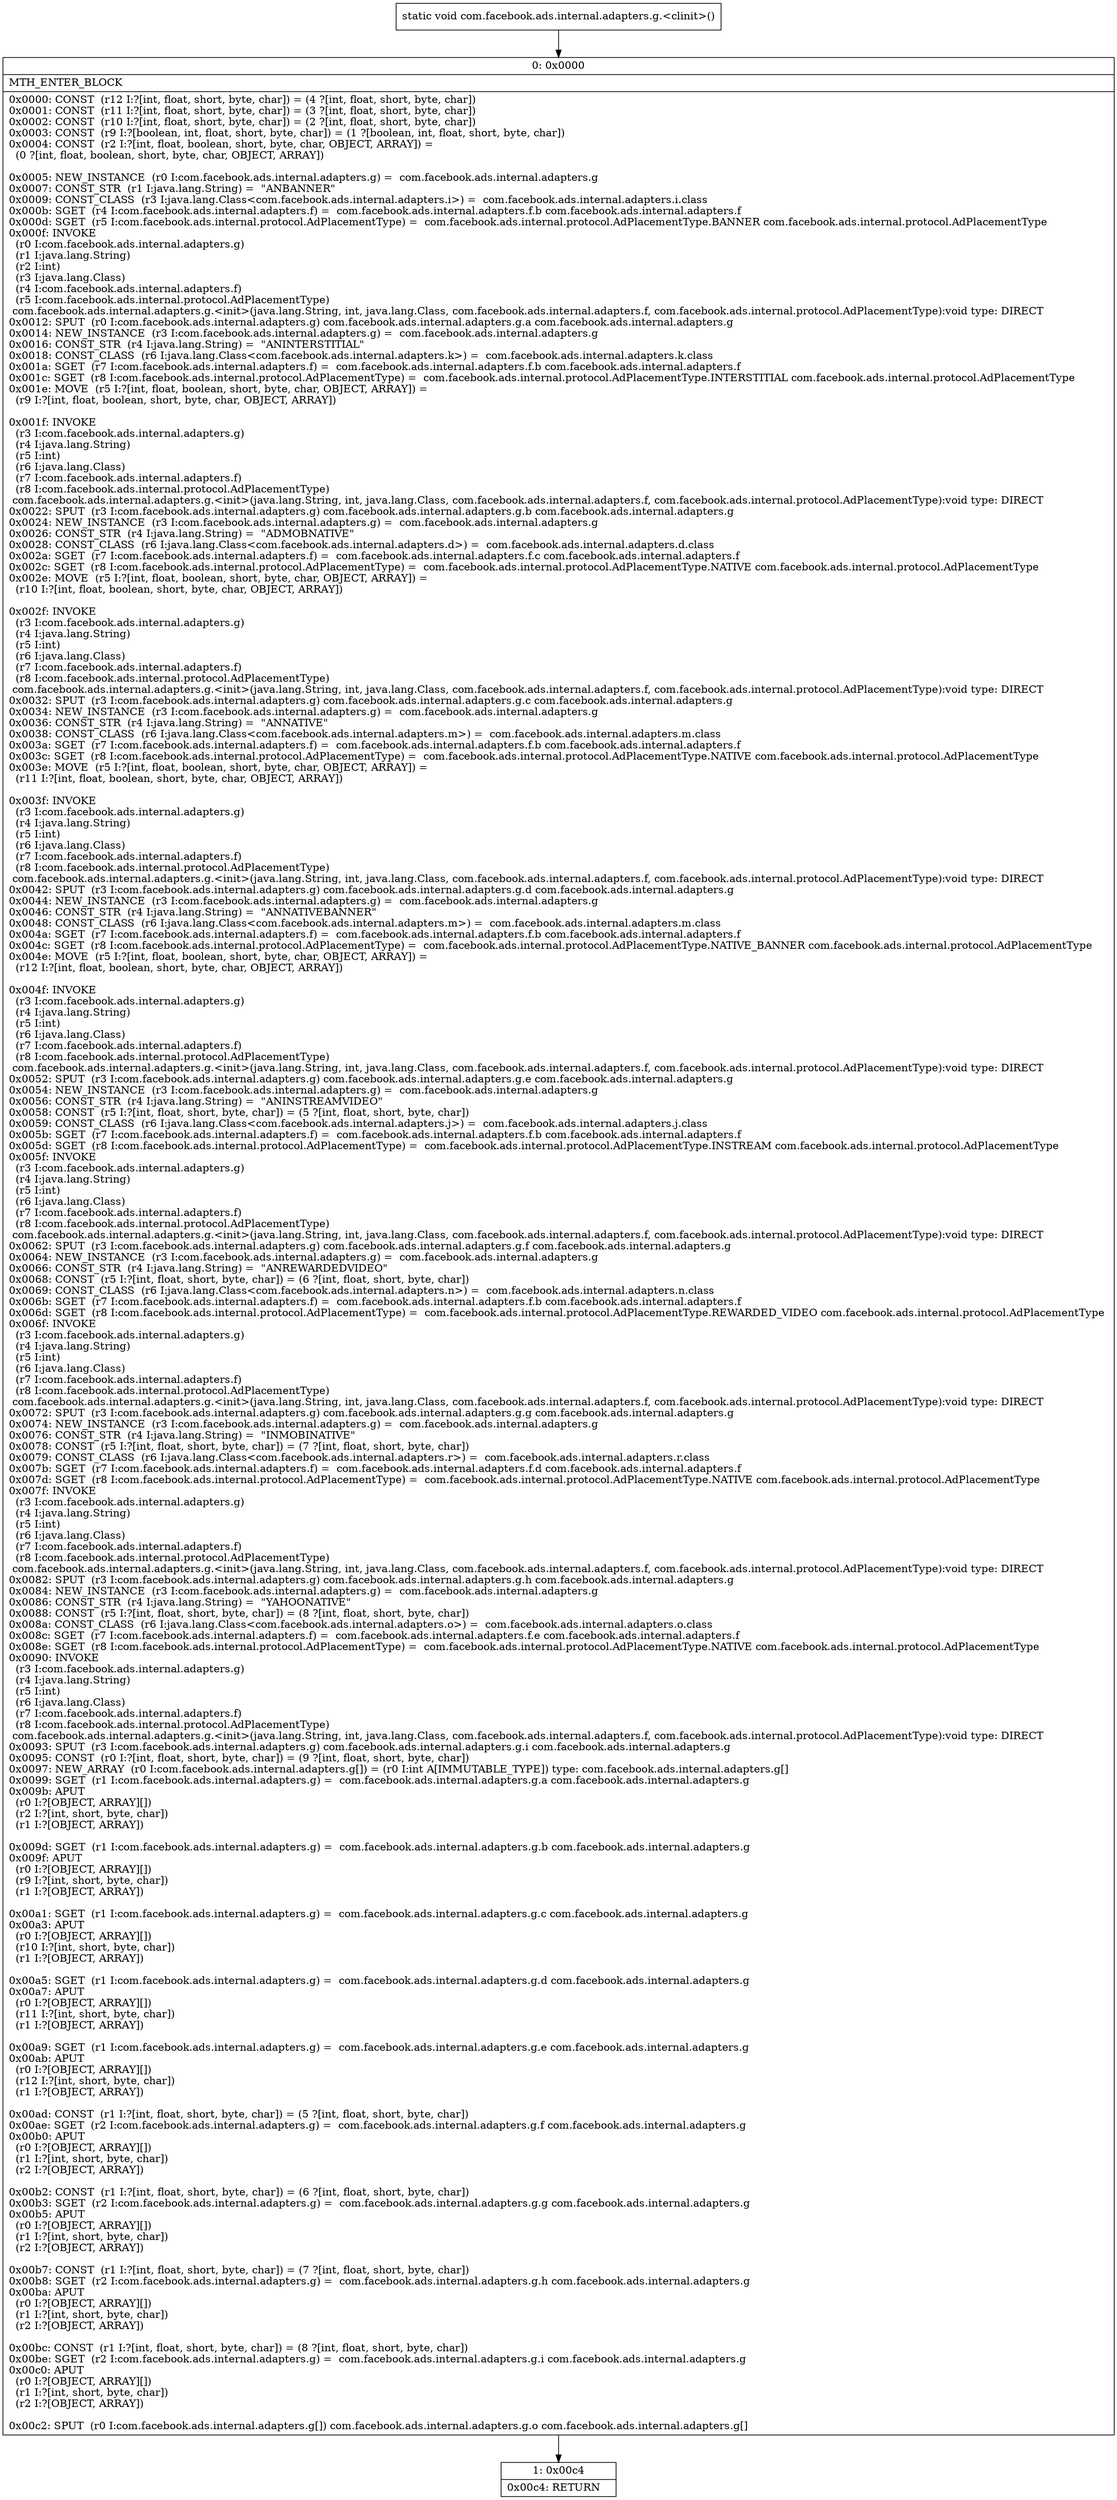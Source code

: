 digraph "CFG forcom.facebook.ads.internal.adapters.g.\<clinit\>()V" {
Node_0 [shape=record,label="{0\:\ 0x0000|MTH_ENTER_BLOCK\l|0x0000: CONST  (r12 I:?[int, float, short, byte, char]) = (4 ?[int, float, short, byte, char]) \l0x0001: CONST  (r11 I:?[int, float, short, byte, char]) = (3 ?[int, float, short, byte, char]) \l0x0002: CONST  (r10 I:?[int, float, short, byte, char]) = (2 ?[int, float, short, byte, char]) \l0x0003: CONST  (r9 I:?[boolean, int, float, short, byte, char]) = (1 ?[boolean, int, float, short, byte, char]) \l0x0004: CONST  (r2 I:?[int, float, boolean, short, byte, char, OBJECT, ARRAY]) = \l  (0 ?[int, float, boolean, short, byte, char, OBJECT, ARRAY])\l \l0x0005: NEW_INSTANCE  (r0 I:com.facebook.ads.internal.adapters.g) =  com.facebook.ads.internal.adapters.g \l0x0007: CONST_STR  (r1 I:java.lang.String) =  \"ANBANNER\" \l0x0009: CONST_CLASS  (r3 I:java.lang.Class\<com.facebook.ads.internal.adapters.i\>) =  com.facebook.ads.internal.adapters.i.class \l0x000b: SGET  (r4 I:com.facebook.ads.internal.adapters.f) =  com.facebook.ads.internal.adapters.f.b com.facebook.ads.internal.adapters.f \l0x000d: SGET  (r5 I:com.facebook.ads.internal.protocol.AdPlacementType) =  com.facebook.ads.internal.protocol.AdPlacementType.BANNER com.facebook.ads.internal.protocol.AdPlacementType \l0x000f: INVOKE  \l  (r0 I:com.facebook.ads.internal.adapters.g)\l  (r1 I:java.lang.String)\l  (r2 I:int)\l  (r3 I:java.lang.Class)\l  (r4 I:com.facebook.ads.internal.adapters.f)\l  (r5 I:com.facebook.ads.internal.protocol.AdPlacementType)\l com.facebook.ads.internal.adapters.g.\<init\>(java.lang.String, int, java.lang.Class, com.facebook.ads.internal.adapters.f, com.facebook.ads.internal.protocol.AdPlacementType):void type: DIRECT \l0x0012: SPUT  (r0 I:com.facebook.ads.internal.adapters.g) com.facebook.ads.internal.adapters.g.a com.facebook.ads.internal.adapters.g \l0x0014: NEW_INSTANCE  (r3 I:com.facebook.ads.internal.adapters.g) =  com.facebook.ads.internal.adapters.g \l0x0016: CONST_STR  (r4 I:java.lang.String) =  \"ANINTERSTITIAL\" \l0x0018: CONST_CLASS  (r6 I:java.lang.Class\<com.facebook.ads.internal.adapters.k\>) =  com.facebook.ads.internal.adapters.k.class \l0x001a: SGET  (r7 I:com.facebook.ads.internal.adapters.f) =  com.facebook.ads.internal.adapters.f.b com.facebook.ads.internal.adapters.f \l0x001c: SGET  (r8 I:com.facebook.ads.internal.protocol.AdPlacementType) =  com.facebook.ads.internal.protocol.AdPlacementType.INTERSTITIAL com.facebook.ads.internal.protocol.AdPlacementType \l0x001e: MOVE  (r5 I:?[int, float, boolean, short, byte, char, OBJECT, ARRAY]) = \l  (r9 I:?[int, float, boolean, short, byte, char, OBJECT, ARRAY])\l \l0x001f: INVOKE  \l  (r3 I:com.facebook.ads.internal.adapters.g)\l  (r4 I:java.lang.String)\l  (r5 I:int)\l  (r6 I:java.lang.Class)\l  (r7 I:com.facebook.ads.internal.adapters.f)\l  (r8 I:com.facebook.ads.internal.protocol.AdPlacementType)\l com.facebook.ads.internal.adapters.g.\<init\>(java.lang.String, int, java.lang.Class, com.facebook.ads.internal.adapters.f, com.facebook.ads.internal.protocol.AdPlacementType):void type: DIRECT \l0x0022: SPUT  (r3 I:com.facebook.ads.internal.adapters.g) com.facebook.ads.internal.adapters.g.b com.facebook.ads.internal.adapters.g \l0x0024: NEW_INSTANCE  (r3 I:com.facebook.ads.internal.adapters.g) =  com.facebook.ads.internal.adapters.g \l0x0026: CONST_STR  (r4 I:java.lang.String) =  \"ADMOBNATIVE\" \l0x0028: CONST_CLASS  (r6 I:java.lang.Class\<com.facebook.ads.internal.adapters.d\>) =  com.facebook.ads.internal.adapters.d.class \l0x002a: SGET  (r7 I:com.facebook.ads.internal.adapters.f) =  com.facebook.ads.internal.adapters.f.c com.facebook.ads.internal.adapters.f \l0x002c: SGET  (r8 I:com.facebook.ads.internal.protocol.AdPlacementType) =  com.facebook.ads.internal.protocol.AdPlacementType.NATIVE com.facebook.ads.internal.protocol.AdPlacementType \l0x002e: MOVE  (r5 I:?[int, float, boolean, short, byte, char, OBJECT, ARRAY]) = \l  (r10 I:?[int, float, boolean, short, byte, char, OBJECT, ARRAY])\l \l0x002f: INVOKE  \l  (r3 I:com.facebook.ads.internal.adapters.g)\l  (r4 I:java.lang.String)\l  (r5 I:int)\l  (r6 I:java.lang.Class)\l  (r7 I:com.facebook.ads.internal.adapters.f)\l  (r8 I:com.facebook.ads.internal.protocol.AdPlacementType)\l com.facebook.ads.internal.adapters.g.\<init\>(java.lang.String, int, java.lang.Class, com.facebook.ads.internal.adapters.f, com.facebook.ads.internal.protocol.AdPlacementType):void type: DIRECT \l0x0032: SPUT  (r3 I:com.facebook.ads.internal.adapters.g) com.facebook.ads.internal.adapters.g.c com.facebook.ads.internal.adapters.g \l0x0034: NEW_INSTANCE  (r3 I:com.facebook.ads.internal.adapters.g) =  com.facebook.ads.internal.adapters.g \l0x0036: CONST_STR  (r4 I:java.lang.String) =  \"ANNATIVE\" \l0x0038: CONST_CLASS  (r6 I:java.lang.Class\<com.facebook.ads.internal.adapters.m\>) =  com.facebook.ads.internal.adapters.m.class \l0x003a: SGET  (r7 I:com.facebook.ads.internal.adapters.f) =  com.facebook.ads.internal.adapters.f.b com.facebook.ads.internal.adapters.f \l0x003c: SGET  (r8 I:com.facebook.ads.internal.protocol.AdPlacementType) =  com.facebook.ads.internal.protocol.AdPlacementType.NATIVE com.facebook.ads.internal.protocol.AdPlacementType \l0x003e: MOVE  (r5 I:?[int, float, boolean, short, byte, char, OBJECT, ARRAY]) = \l  (r11 I:?[int, float, boolean, short, byte, char, OBJECT, ARRAY])\l \l0x003f: INVOKE  \l  (r3 I:com.facebook.ads.internal.adapters.g)\l  (r4 I:java.lang.String)\l  (r5 I:int)\l  (r6 I:java.lang.Class)\l  (r7 I:com.facebook.ads.internal.adapters.f)\l  (r8 I:com.facebook.ads.internal.protocol.AdPlacementType)\l com.facebook.ads.internal.adapters.g.\<init\>(java.lang.String, int, java.lang.Class, com.facebook.ads.internal.adapters.f, com.facebook.ads.internal.protocol.AdPlacementType):void type: DIRECT \l0x0042: SPUT  (r3 I:com.facebook.ads.internal.adapters.g) com.facebook.ads.internal.adapters.g.d com.facebook.ads.internal.adapters.g \l0x0044: NEW_INSTANCE  (r3 I:com.facebook.ads.internal.adapters.g) =  com.facebook.ads.internal.adapters.g \l0x0046: CONST_STR  (r4 I:java.lang.String) =  \"ANNATIVEBANNER\" \l0x0048: CONST_CLASS  (r6 I:java.lang.Class\<com.facebook.ads.internal.adapters.m\>) =  com.facebook.ads.internal.adapters.m.class \l0x004a: SGET  (r7 I:com.facebook.ads.internal.adapters.f) =  com.facebook.ads.internal.adapters.f.b com.facebook.ads.internal.adapters.f \l0x004c: SGET  (r8 I:com.facebook.ads.internal.protocol.AdPlacementType) =  com.facebook.ads.internal.protocol.AdPlacementType.NATIVE_BANNER com.facebook.ads.internal.protocol.AdPlacementType \l0x004e: MOVE  (r5 I:?[int, float, boolean, short, byte, char, OBJECT, ARRAY]) = \l  (r12 I:?[int, float, boolean, short, byte, char, OBJECT, ARRAY])\l \l0x004f: INVOKE  \l  (r3 I:com.facebook.ads.internal.adapters.g)\l  (r4 I:java.lang.String)\l  (r5 I:int)\l  (r6 I:java.lang.Class)\l  (r7 I:com.facebook.ads.internal.adapters.f)\l  (r8 I:com.facebook.ads.internal.protocol.AdPlacementType)\l com.facebook.ads.internal.adapters.g.\<init\>(java.lang.String, int, java.lang.Class, com.facebook.ads.internal.adapters.f, com.facebook.ads.internal.protocol.AdPlacementType):void type: DIRECT \l0x0052: SPUT  (r3 I:com.facebook.ads.internal.adapters.g) com.facebook.ads.internal.adapters.g.e com.facebook.ads.internal.adapters.g \l0x0054: NEW_INSTANCE  (r3 I:com.facebook.ads.internal.adapters.g) =  com.facebook.ads.internal.adapters.g \l0x0056: CONST_STR  (r4 I:java.lang.String) =  \"ANINSTREAMVIDEO\" \l0x0058: CONST  (r5 I:?[int, float, short, byte, char]) = (5 ?[int, float, short, byte, char]) \l0x0059: CONST_CLASS  (r6 I:java.lang.Class\<com.facebook.ads.internal.adapters.j\>) =  com.facebook.ads.internal.adapters.j.class \l0x005b: SGET  (r7 I:com.facebook.ads.internal.adapters.f) =  com.facebook.ads.internal.adapters.f.b com.facebook.ads.internal.adapters.f \l0x005d: SGET  (r8 I:com.facebook.ads.internal.protocol.AdPlacementType) =  com.facebook.ads.internal.protocol.AdPlacementType.INSTREAM com.facebook.ads.internal.protocol.AdPlacementType \l0x005f: INVOKE  \l  (r3 I:com.facebook.ads.internal.adapters.g)\l  (r4 I:java.lang.String)\l  (r5 I:int)\l  (r6 I:java.lang.Class)\l  (r7 I:com.facebook.ads.internal.adapters.f)\l  (r8 I:com.facebook.ads.internal.protocol.AdPlacementType)\l com.facebook.ads.internal.adapters.g.\<init\>(java.lang.String, int, java.lang.Class, com.facebook.ads.internal.adapters.f, com.facebook.ads.internal.protocol.AdPlacementType):void type: DIRECT \l0x0062: SPUT  (r3 I:com.facebook.ads.internal.adapters.g) com.facebook.ads.internal.adapters.g.f com.facebook.ads.internal.adapters.g \l0x0064: NEW_INSTANCE  (r3 I:com.facebook.ads.internal.adapters.g) =  com.facebook.ads.internal.adapters.g \l0x0066: CONST_STR  (r4 I:java.lang.String) =  \"ANREWARDEDVIDEO\" \l0x0068: CONST  (r5 I:?[int, float, short, byte, char]) = (6 ?[int, float, short, byte, char]) \l0x0069: CONST_CLASS  (r6 I:java.lang.Class\<com.facebook.ads.internal.adapters.n\>) =  com.facebook.ads.internal.adapters.n.class \l0x006b: SGET  (r7 I:com.facebook.ads.internal.adapters.f) =  com.facebook.ads.internal.adapters.f.b com.facebook.ads.internal.adapters.f \l0x006d: SGET  (r8 I:com.facebook.ads.internal.protocol.AdPlacementType) =  com.facebook.ads.internal.protocol.AdPlacementType.REWARDED_VIDEO com.facebook.ads.internal.protocol.AdPlacementType \l0x006f: INVOKE  \l  (r3 I:com.facebook.ads.internal.adapters.g)\l  (r4 I:java.lang.String)\l  (r5 I:int)\l  (r6 I:java.lang.Class)\l  (r7 I:com.facebook.ads.internal.adapters.f)\l  (r8 I:com.facebook.ads.internal.protocol.AdPlacementType)\l com.facebook.ads.internal.adapters.g.\<init\>(java.lang.String, int, java.lang.Class, com.facebook.ads.internal.adapters.f, com.facebook.ads.internal.protocol.AdPlacementType):void type: DIRECT \l0x0072: SPUT  (r3 I:com.facebook.ads.internal.adapters.g) com.facebook.ads.internal.adapters.g.g com.facebook.ads.internal.adapters.g \l0x0074: NEW_INSTANCE  (r3 I:com.facebook.ads.internal.adapters.g) =  com.facebook.ads.internal.adapters.g \l0x0076: CONST_STR  (r4 I:java.lang.String) =  \"INMOBINATIVE\" \l0x0078: CONST  (r5 I:?[int, float, short, byte, char]) = (7 ?[int, float, short, byte, char]) \l0x0079: CONST_CLASS  (r6 I:java.lang.Class\<com.facebook.ads.internal.adapters.r\>) =  com.facebook.ads.internal.adapters.r.class \l0x007b: SGET  (r7 I:com.facebook.ads.internal.adapters.f) =  com.facebook.ads.internal.adapters.f.d com.facebook.ads.internal.adapters.f \l0x007d: SGET  (r8 I:com.facebook.ads.internal.protocol.AdPlacementType) =  com.facebook.ads.internal.protocol.AdPlacementType.NATIVE com.facebook.ads.internal.protocol.AdPlacementType \l0x007f: INVOKE  \l  (r3 I:com.facebook.ads.internal.adapters.g)\l  (r4 I:java.lang.String)\l  (r5 I:int)\l  (r6 I:java.lang.Class)\l  (r7 I:com.facebook.ads.internal.adapters.f)\l  (r8 I:com.facebook.ads.internal.protocol.AdPlacementType)\l com.facebook.ads.internal.adapters.g.\<init\>(java.lang.String, int, java.lang.Class, com.facebook.ads.internal.adapters.f, com.facebook.ads.internal.protocol.AdPlacementType):void type: DIRECT \l0x0082: SPUT  (r3 I:com.facebook.ads.internal.adapters.g) com.facebook.ads.internal.adapters.g.h com.facebook.ads.internal.adapters.g \l0x0084: NEW_INSTANCE  (r3 I:com.facebook.ads.internal.adapters.g) =  com.facebook.ads.internal.adapters.g \l0x0086: CONST_STR  (r4 I:java.lang.String) =  \"YAHOONATIVE\" \l0x0088: CONST  (r5 I:?[int, float, short, byte, char]) = (8 ?[int, float, short, byte, char]) \l0x008a: CONST_CLASS  (r6 I:java.lang.Class\<com.facebook.ads.internal.adapters.o\>) =  com.facebook.ads.internal.adapters.o.class \l0x008c: SGET  (r7 I:com.facebook.ads.internal.adapters.f) =  com.facebook.ads.internal.adapters.f.e com.facebook.ads.internal.adapters.f \l0x008e: SGET  (r8 I:com.facebook.ads.internal.protocol.AdPlacementType) =  com.facebook.ads.internal.protocol.AdPlacementType.NATIVE com.facebook.ads.internal.protocol.AdPlacementType \l0x0090: INVOKE  \l  (r3 I:com.facebook.ads.internal.adapters.g)\l  (r4 I:java.lang.String)\l  (r5 I:int)\l  (r6 I:java.lang.Class)\l  (r7 I:com.facebook.ads.internal.adapters.f)\l  (r8 I:com.facebook.ads.internal.protocol.AdPlacementType)\l com.facebook.ads.internal.adapters.g.\<init\>(java.lang.String, int, java.lang.Class, com.facebook.ads.internal.adapters.f, com.facebook.ads.internal.protocol.AdPlacementType):void type: DIRECT \l0x0093: SPUT  (r3 I:com.facebook.ads.internal.adapters.g) com.facebook.ads.internal.adapters.g.i com.facebook.ads.internal.adapters.g \l0x0095: CONST  (r0 I:?[int, float, short, byte, char]) = (9 ?[int, float, short, byte, char]) \l0x0097: NEW_ARRAY  (r0 I:com.facebook.ads.internal.adapters.g[]) = (r0 I:int A[IMMUTABLE_TYPE]) type: com.facebook.ads.internal.adapters.g[] \l0x0099: SGET  (r1 I:com.facebook.ads.internal.adapters.g) =  com.facebook.ads.internal.adapters.g.a com.facebook.ads.internal.adapters.g \l0x009b: APUT  \l  (r0 I:?[OBJECT, ARRAY][])\l  (r2 I:?[int, short, byte, char])\l  (r1 I:?[OBJECT, ARRAY])\l \l0x009d: SGET  (r1 I:com.facebook.ads.internal.adapters.g) =  com.facebook.ads.internal.adapters.g.b com.facebook.ads.internal.adapters.g \l0x009f: APUT  \l  (r0 I:?[OBJECT, ARRAY][])\l  (r9 I:?[int, short, byte, char])\l  (r1 I:?[OBJECT, ARRAY])\l \l0x00a1: SGET  (r1 I:com.facebook.ads.internal.adapters.g) =  com.facebook.ads.internal.adapters.g.c com.facebook.ads.internal.adapters.g \l0x00a3: APUT  \l  (r0 I:?[OBJECT, ARRAY][])\l  (r10 I:?[int, short, byte, char])\l  (r1 I:?[OBJECT, ARRAY])\l \l0x00a5: SGET  (r1 I:com.facebook.ads.internal.adapters.g) =  com.facebook.ads.internal.adapters.g.d com.facebook.ads.internal.adapters.g \l0x00a7: APUT  \l  (r0 I:?[OBJECT, ARRAY][])\l  (r11 I:?[int, short, byte, char])\l  (r1 I:?[OBJECT, ARRAY])\l \l0x00a9: SGET  (r1 I:com.facebook.ads.internal.adapters.g) =  com.facebook.ads.internal.adapters.g.e com.facebook.ads.internal.adapters.g \l0x00ab: APUT  \l  (r0 I:?[OBJECT, ARRAY][])\l  (r12 I:?[int, short, byte, char])\l  (r1 I:?[OBJECT, ARRAY])\l \l0x00ad: CONST  (r1 I:?[int, float, short, byte, char]) = (5 ?[int, float, short, byte, char]) \l0x00ae: SGET  (r2 I:com.facebook.ads.internal.adapters.g) =  com.facebook.ads.internal.adapters.g.f com.facebook.ads.internal.adapters.g \l0x00b0: APUT  \l  (r0 I:?[OBJECT, ARRAY][])\l  (r1 I:?[int, short, byte, char])\l  (r2 I:?[OBJECT, ARRAY])\l \l0x00b2: CONST  (r1 I:?[int, float, short, byte, char]) = (6 ?[int, float, short, byte, char]) \l0x00b3: SGET  (r2 I:com.facebook.ads.internal.adapters.g) =  com.facebook.ads.internal.adapters.g.g com.facebook.ads.internal.adapters.g \l0x00b5: APUT  \l  (r0 I:?[OBJECT, ARRAY][])\l  (r1 I:?[int, short, byte, char])\l  (r2 I:?[OBJECT, ARRAY])\l \l0x00b7: CONST  (r1 I:?[int, float, short, byte, char]) = (7 ?[int, float, short, byte, char]) \l0x00b8: SGET  (r2 I:com.facebook.ads.internal.adapters.g) =  com.facebook.ads.internal.adapters.g.h com.facebook.ads.internal.adapters.g \l0x00ba: APUT  \l  (r0 I:?[OBJECT, ARRAY][])\l  (r1 I:?[int, short, byte, char])\l  (r2 I:?[OBJECT, ARRAY])\l \l0x00bc: CONST  (r1 I:?[int, float, short, byte, char]) = (8 ?[int, float, short, byte, char]) \l0x00be: SGET  (r2 I:com.facebook.ads.internal.adapters.g) =  com.facebook.ads.internal.adapters.g.i com.facebook.ads.internal.adapters.g \l0x00c0: APUT  \l  (r0 I:?[OBJECT, ARRAY][])\l  (r1 I:?[int, short, byte, char])\l  (r2 I:?[OBJECT, ARRAY])\l \l0x00c2: SPUT  (r0 I:com.facebook.ads.internal.adapters.g[]) com.facebook.ads.internal.adapters.g.o com.facebook.ads.internal.adapters.g[] \l}"];
Node_1 [shape=record,label="{1\:\ 0x00c4|0x00c4: RETURN   \l}"];
MethodNode[shape=record,label="{static void com.facebook.ads.internal.adapters.g.\<clinit\>() }"];
MethodNode -> Node_0;
Node_0 -> Node_1;
}

